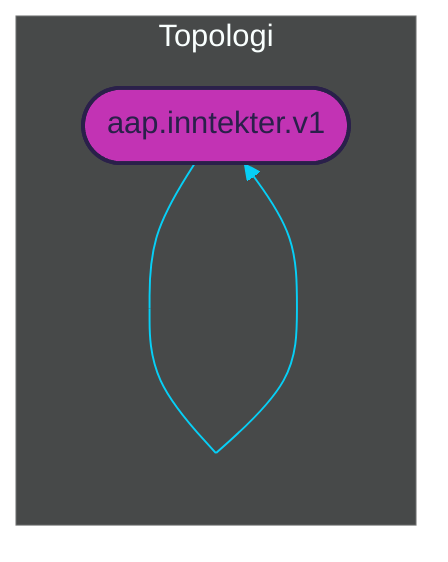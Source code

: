%%{init: {'theme': 'dark', 'themeVariables': { 'primaryColor': '#07cff6', 'textColor': '#dad9e0', 'lineColor': '#07cff6'}}}%%

graph LR

subgraph Topologi
    %% TOPICS
    aap.inntekter.v1([aap.inntekter.v1])

    %% JOINS
    

    %% STATE PROCESSORS
    
    
    %% STATE STORES
    
    
    %% DATABASES
    
    

    %% PROCESSOR API JOBS
    
    
    %% JOIN STREAMS
    

    %% TABLE STREAMS
    

    %% JOB STREAMS
    
    
    %% BRANCH STREAMS
    

    %% REPARTITION STREAMS
    
    
    %% BASIC STREAMS
    aap.inntekter.v1 --> aap.inntekter.v1
    
    %% CUSTOM PROCESS STREAMS
    
end

%% COLORS
%% light    #dad9e0
%% purple   #78369f
%% pink     #c233b4
%% dark     #2a204a
%% blue     #07cff6

%% STYLES
style aap.inntekter.v1 fill:#c233b4, stroke:#2a204a, stroke-width:2px, color:#2a204a